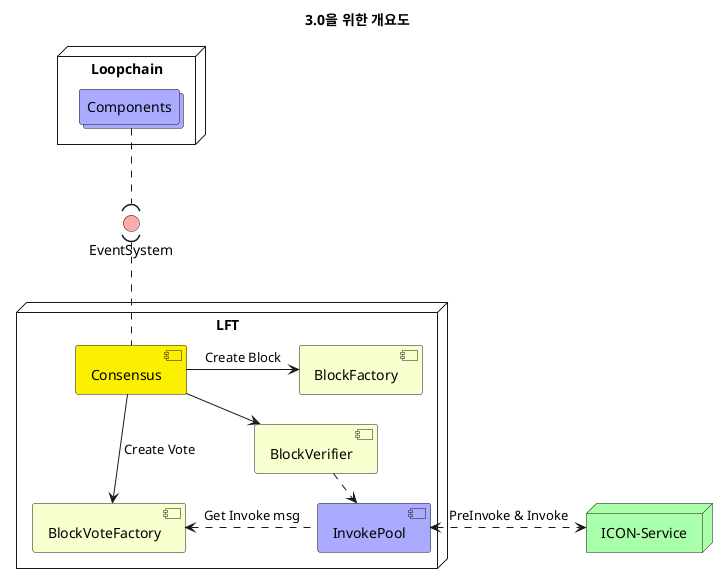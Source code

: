 @startuml
title 3.0을 위한 개요도

' Definition
node Loopchain {
    collections Components as lc  #AAAAFF
}
() EventSystem as es #FFAAAA
node LFT {
    [Consensus] as lft #FAF000
    [BlockFactory] as block_factory  #FAFFCF
    [BlockVoteFactory] as vote_factory  #FAFFCF
    [BlockVerifier] as block_verifier  #FAFFCF
    [InvokePool] as invoke_pool  #AAAAFF
}
node "ICON-Service" as is  #AAFFAA

' Relations
lc ..( es
es ).. lft

lft --> vote_factory: Create Vote
lft -> block_factory: Create Block
lft -> block_verifier: Verify Block

block_verifier .> invoke_pool: Call Invoke msg
vote_factory <. invoke_pool: Get Invoke msg

invoke_pool <.> is: PreInvoke & Invoke
@enduml